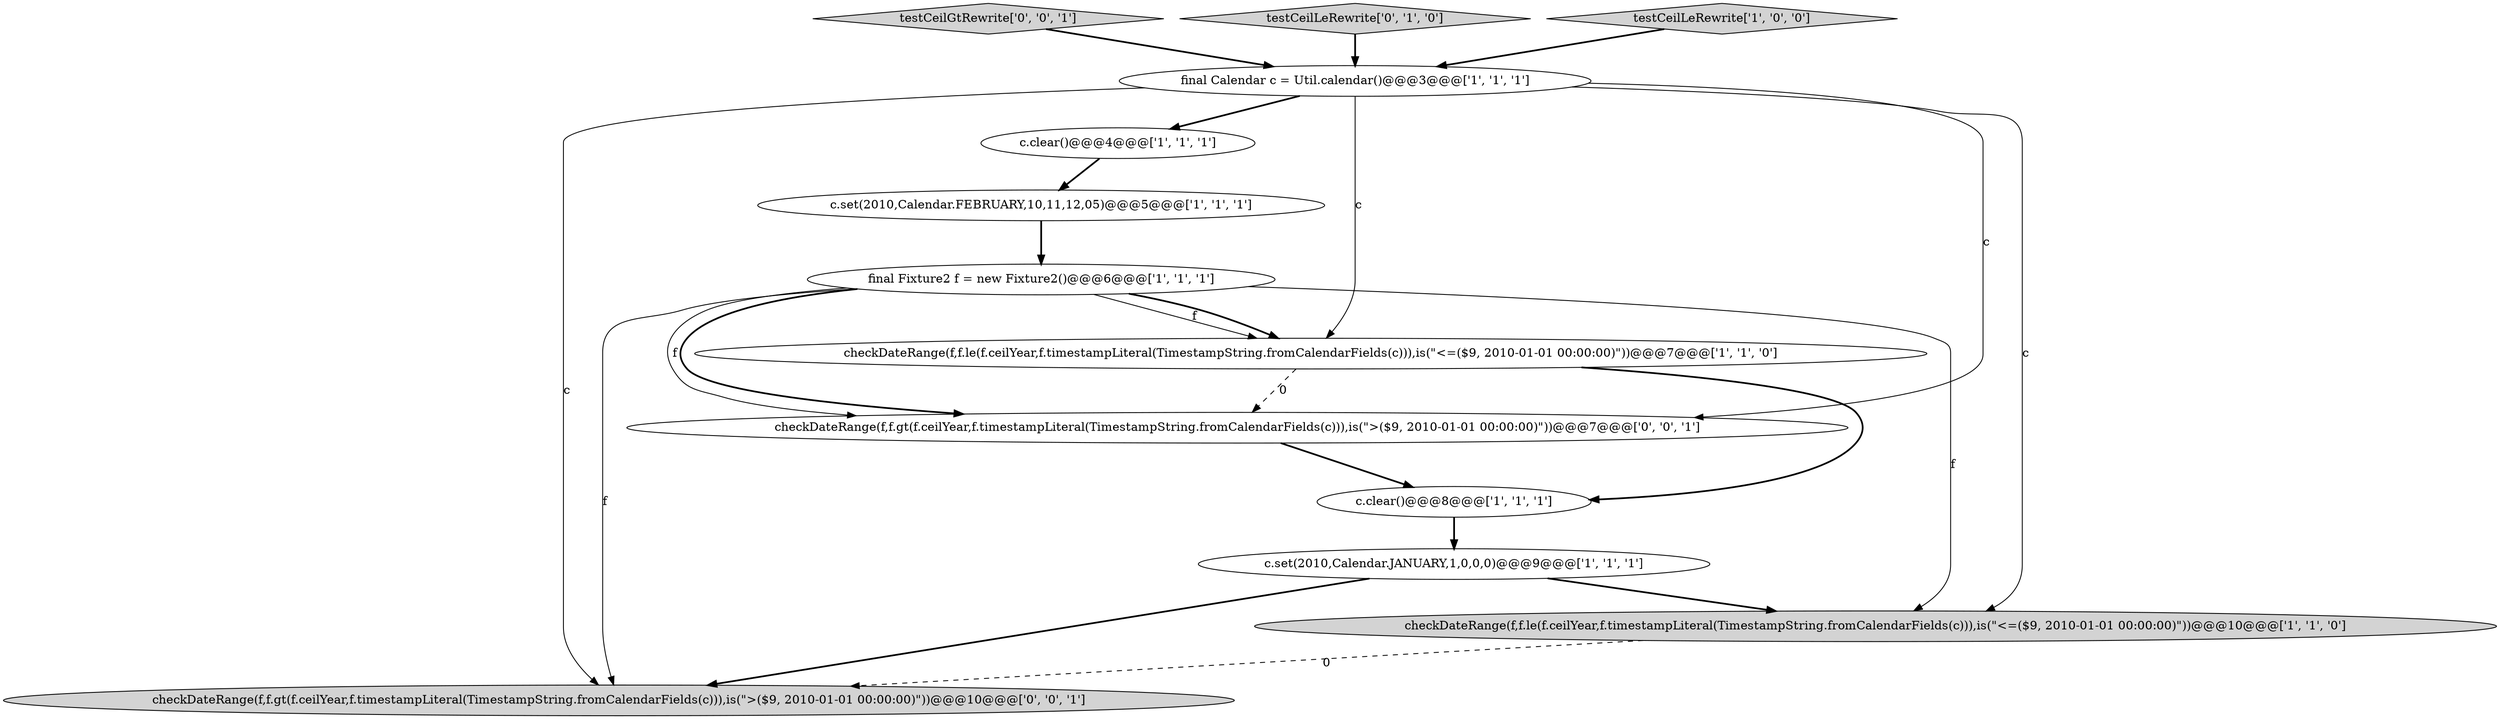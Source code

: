 digraph {
1 [style = filled, label = "final Calendar c = Util.calendar()@@@3@@@['1', '1', '1']", fillcolor = white, shape = ellipse image = "AAA0AAABBB1BBB"];
6 [style = filled, label = "c.set(2010,Calendar.FEBRUARY,10,11,12,05)@@@5@@@['1', '1', '1']", fillcolor = white, shape = ellipse image = "AAA0AAABBB1BBB"];
4 [style = filled, label = "c.set(2010,Calendar.JANUARY,1,0,0,0)@@@9@@@['1', '1', '1']", fillcolor = white, shape = ellipse image = "AAA0AAABBB1BBB"];
2 [style = filled, label = "c.clear()@@@8@@@['1', '1', '1']", fillcolor = white, shape = ellipse image = "AAA0AAABBB1BBB"];
0 [style = filled, label = "c.clear()@@@4@@@['1', '1', '1']", fillcolor = white, shape = ellipse image = "AAA0AAABBB1BBB"];
7 [style = filled, label = "checkDateRange(f,f.le(f.ceilYear,f.timestampLiteral(TimestampString.fromCalendarFields(c))),is(\"<=($9, 2010-01-01 00:00:00)\"))@@@7@@@['1', '1', '0']", fillcolor = white, shape = ellipse image = "AAA0AAABBB1BBB"];
11 [style = filled, label = "testCeilGtRewrite['0', '0', '1']", fillcolor = lightgray, shape = diamond image = "AAA0AAABBB3BBB"];
5 [style = filled, label = "checkDateRange(f,f.le(f.ceilYear,f.timestampLiteral(TimestampString.fromCalendarFields(c))),is(\"<=($9, 2010-01-01 00:00:00)\"))@@@10@@@['1', '1', '0']", fillcolor = lightgray, shape = ellipse image = "AAA0AAABBB1BBB"];
8 [style = filled, label = "final Fixture2 f = new Fixture2()@@@6@@@['1', '1', '1']", fillcolor = white, shape = ellipse image = "AAA0AAABBB1BBB"];
9 [style = filled, label = "testCeilLeRewrite['0', '1', '0']", fillcolor = lightgray, shape = diamond image = "AAA0AAABBB2BBB"];
12 [style = filled, label = "checkDateRange(f,f.gt(f.ceilYear,f.timestampLiteral(TimestampString.fromCalendarFields(c))),is(\">($9, 2010-01-01 00:00:00)\"))@@@10@@@['0', '0', '1']", fillcolor = lightgray, shape = ellipse image = "AAA0AAABBB3BBB"];
10 [style = filled, label = "checkDateRange(f,f.gt(f.ceilYear,f.timestampLiteral(TimestampString.fromCalendarFields(c))),is(\">($9, 2010-01-01 00:00:00)\"))@@@7@@@['0', '0', '1']", fillcolor = white, shape = ellipse image = "AAA0AAABBB3BBB"];
3 [style = filled, label = "testCeilLeRewrite['1', '0', '0']", fillcolor = lightgray, shape = diamond image = "AAA0AAABBB1BBB"];
8->10 [style = bold, label=""];
5->12 [style = dashed, label="0"];
3->1 [style = bold, label=""];
0->6 [style = bold, label=""];
11->1 [style = bold, label=""];
8->7 [style = solid, label="f"];
1->5 [style = solid, label="c"];
1->0 [style = bold, label=""];
2->4 [style = bold, label=""];
8->5 [style = solid, label="f"];
8->7 [style = bold, label=""];
8->12 [style = solid, label="f"];
1->12 [style = solid, label="c"];
1->7 [style = solid, label="c"];
7->2 [style = bold, label=""];
8->10 [style = solid, label="f"];
6->8 [style = bold, label=""];
4->12 [style = bold, label=""];
1->10 [style = solid, label="c"];
7->10 [style = dashed, label="0"];
10->2 [style = bold, label=""];
9->1 [style = bold, label=""];
4->5 [style = bold, label=""];
}
